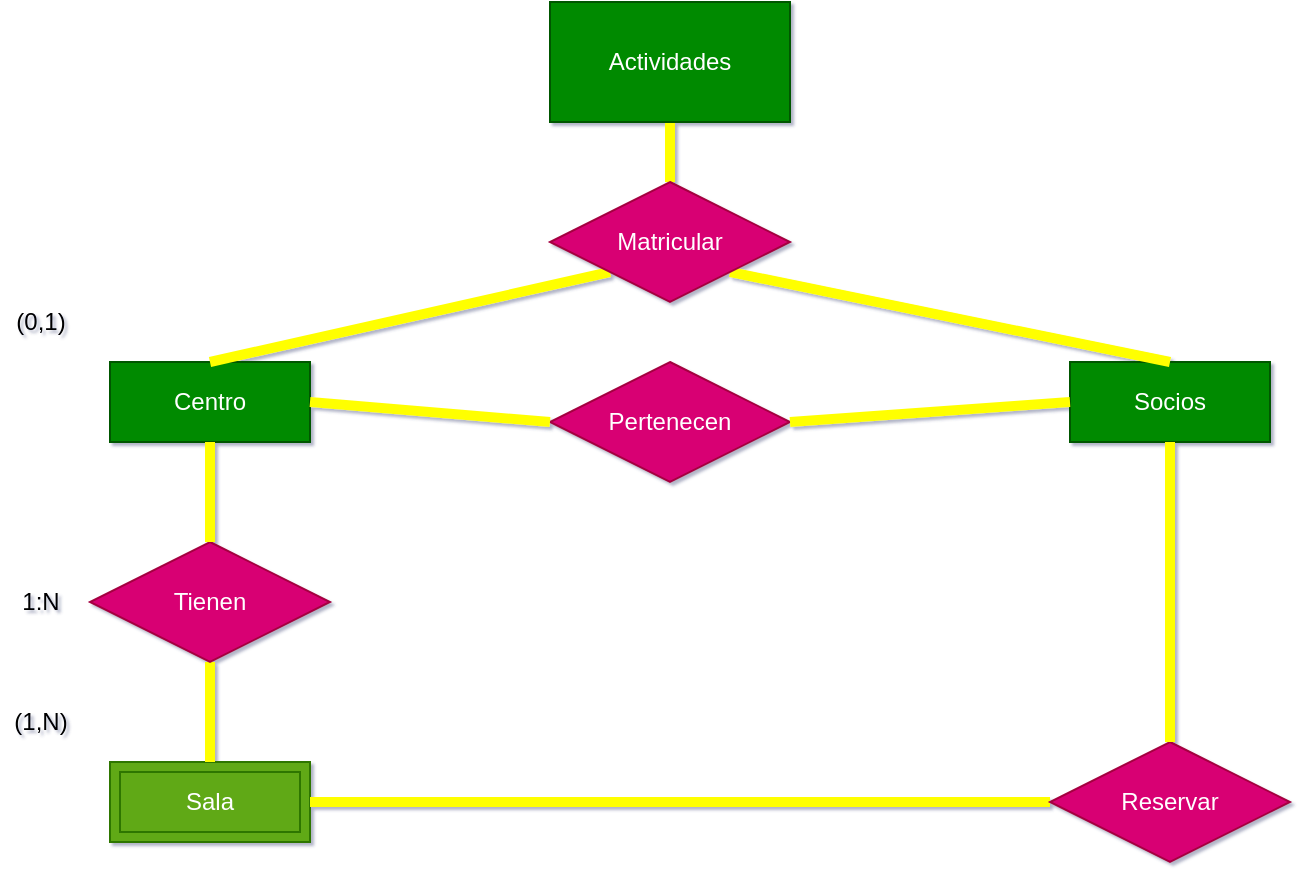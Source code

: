 <mxfile>
    <diagram id="zQtxzxvY0b_rhqpk5B7B" name="Página-1">
        <mxGraphModel dx="1252" dy="607" grid="1" gridSize="10" guides="1" tooltips="1" connect="1" arrows="1" fold="1" page="1" pageScale="1" pageWidth="827" pageHeight="1169" background="#ffffff" math="0" shadow="1">
            <root>
                <mxCell id="0"/>
                <mxCell id="1" parent="0"/>
                <mxCell id="2" value="Centro" style="whiteSpace=wrap;html=1;align=center;fillColor=#008a00;strokeColor=#005700;fontColor=#ffffff;" parent="1" vertex="1">
                    <mxGeometry x="90" y="200" width="100" height="40" as="geometry"/>
                </mxCell>
                <mxCell id="3" value="Socios" style="whiteSpace=wrap;html=1;align=center;fillColor=#008a00;strokeColor=#005700;fontColor=#ffffff;" parent="1" vertex="1">
                    <mxGeometry x="570" y="200" width="100" height="40" as="geometry"/>
                </mxCell>
                <mxCell id="8" value="" style="endArrow=none;html=1;exitX=0.5;exitY=0;exitDx=0;exitDy=0;fontColor=#1D3557;labelBackgroundColor=#F1FAEE;entryX=0;entryY=1;entryDx=0;entryDy=0;rounded=1;strokeWidth=5;strokeColor=#FFFF00;" parent="1" source="2" target="11" edge="1">
                    <mxGeometry relative="1" as="geometry">
                        <mxPoint x="90" y="220" as="sourcePoint"/>
                        <mxPoint x="151.579" y="205.789" as="targetPoint"/>
                    </mxGeometry>
                </mxCell>
                <mxCell id="10" value="" style="endArrow=none;html=1;exitX=0.5;exitY=0;exitDx=0;exitDy=0;fontColor=#1D3557;labelBackgroundColor=#F1FAEE;entryX=1;entryY=1;entryDx=0;entryDy=0;rounded=1;strokeWidth=5;strokeColor=#FFFF00;" parent="1" source="3" target="11" edge="1">
                    <mxGeometry relative="1" as="geometry">
                        <mxPoint x="150" y="250" as="sourcePoint"/>
                        <mxPoint x="210" y="205" as="targetPoint"/>
                    </mxGeometry>
                </mxCell>
                <mxCell id="13" value="" style="edgeStyle=none;orthogonalLoop=1;jettySize=auto;html=1;endArrow=none;fontColor=#1D3557;labelBackgroundColor=#F1FAEE;rounded=1;strokeWidth=5;strokeColor=#FFFF00;" parent="1" source="11" target="12" edge="1">
                    <mxGeometry relative="1" as="geometry"/>
                </mxCell>
                <mxCell id="11" value="Matricular" style="shape=rhombus;perimeter=rhombusPerimeter;whiteSpace=wrap;html=1;align=center;fillColor=#d80073;strokeColor=#A50040;fontColor=#ffffff;" parent="1" vertex="1">
                    <mxGeometry x="310" y="110" width="120" height="60" as="geometry"/>
                </mxCell>
                <mxCell id="12" value="Actividades" style="whiteSpace=wrap;html=1;fillColor=#008a00;strokeColor=#005700;fontColor=#ffffff;" parent="1" vertex="1">
                    <mxGeometry x="310" y="20" width="120" height="60" as="geometry"/>
                </mxCell>
                <mxCell id="14" value="Sala" style="shape=ext;margin=3;double=1;whiteSpace=wrap;html=1;align=center;fillColor=#60a917;strokeColor=#2D7600;fontColor=#ffffff;" parent="1" vertex="1">
                    <mxGeometry x="90" y="400" width="100" height="40" as="geometry"/>
                </mxCell>
                <mxCell id="17" value="" style="edgeStyle=none;orthogonalLoop=1;jettySize=auto;html=1;endArrow=none;fontColor=#1D3557;labelBackgroundColor=#F1FAEE;strokeWidth=5;rounded=1;strokeColor=#FFFF00;" parent="1" source="16" target="14" edge="1">
                    <mxGeometry relative="1" as="geometry"/>
                </mxCell>
                <mxCell id="16" value="Tienen" style="shape=rhombus;perimeter=rhombusPerimeter;whiteSpace=wrap;html=1;align=center;fillColor=#d80073;strokeColor=#A50040;fontColor=#ffffff;" parent="1" vertex="1">
                    <mxGeometry x="80" y="290" width="120" height="60" as="geometry"/>
                </mxCell>
                <mxCell id="20" value="" style="endArrow=none;html=1;exitX=0.5;exitY=1;exitDx=0;exitDy=0;entryX=0.5;entryY=0;entryDx=0;entryDy=0;fontColor=#1D3557;labelBackgroundColor=#F1FAEE;rounded=1;strokeWidth=5;strokeColor=#FFFF00;" parent="1" source="2" target="16" edge="1">
                    <mxGeometry relative="1" as="geometry">
                        <mxPoint x="290" y="250" as="sourcePoint"/>
                        <mxPoint x="220" y="215" as="targetPoint"/>
                    </mxGeometry>
                </mxCell>
                <mxCell id="21" value="" style="endArrow=none;html=1;entryX=1;entryY=0.5;entryDx=0;entryDy=0;exitX=0;exitY=0.5;exitDx=0;exitDy=0;fontColor=#1D3557;labelBackgroundColor=#F1FAEE;rounded=1;strokeWidth=5;strokeColor=#FFFF00;" parent="1" source="22" target="14" edge="1">
                    <mxGeometry relative="1" as="geometry">
                        <mxPoint x="230" y="420" as="sourcePoint"/>
                        <mxPoint x="230" y="225" as="targetPoint"/>
                    </mxGeometry>
                </mxCell>
                <mxCell id="22" value="Reservar" style="shape=rhombus;perimeter=rhombusPerimeter;whiteSpace=wrap;html=1;align=center;fillColor=#d80073;strokeColor=#A50040;fontColor=#ffffff;" parent="1" vertex="1">
                    <mxGeometry x="560" y="390" width="120" height="60" as="geometry"/>
                </mxCell>
                <mxCell id="23" value="" style="endArrow=none;html=1;entryX=0.5;entryY=1;entryDx=0;entryDy=0;fontColor=#1D3557;labelBackgroundColor=#F1FAEE;rounded=1;strokeWidth=5;strokeColor=#FFFF00;exitX=0.5;exitY=0;exitDx=0;exitDy=0;" parent="1" source="22" target="3" edge="1">
                    <mxGeometry relative="1" as="geometry">
                        <mxPoint x="240" y="350" as="sourcePoint"/>
                        <mxPoint x="240" y="235" as="targetPoint"/>
                    </mxGeometry>
                </mxCell>
                <mxCell id="28" value="Pertenecen" style="shape=rhombus;perimeter=rhombusPerimeter;whiteSpace=wrap;html=1;align=center;rounded=0;sketch=0;fontColor=#ffffff;strokeColor=#A50040;fillColor=#d80073;" parent="1" vertex="1">
                    <mxGeometry x="310" y="200" width="120" height="60" as="geometry"/>
                </mxCell>
                <mxCell id="31" value="" style="endArrow=none;html=1;exitX=1;exitY=0.5;exitDx=0;exitDy=0;fontColor=#1D3557;curved=1;labelBackgroundColor=#F1FAEE;entryX=0;entryY=0.5;entryDx=0;entryDy=0;strokeColor=#FFFF00;strokeWidth=5;" parent="1" source="2" target="28" edge="1">
                    <mxGeometry relative="1" as="geometry">
                        <mxPoint x="222.96" y="324.02" as="sourcePoint"/>
                        <mxPoint x="130" y="220" as="targetPoint"/>
                    </mxGeometry>
                </mxCell>
                <mxCell id="32" value="" style="endArrow=none;html=1;exitX=1;exitY=0.5;exitDx=0;exitDy=0;fontColor=#1D3557;curved=1;labelBackgroundColor=#F1FAEE;entryX=0;entryY=0.5;entryDx=0;entryDy=0;strokeColor=#FFFF00;strokeWidth=5;" parent="1" source="28" target="3" edge="1">
                    <mxGeometry relative="1" as="geometry">
                        <mxPoint x="120" y="230" as="sourcePoint"/>
                        <mxPoint x="147.5" y="225" as="targetPoint"/>
                    </mxGeometry>
                </mxCell>
                <mxCell id="36" value="&lt;font color=&quot;#000000&quot;&gt;(0,1)&lt;/font&gt;" style="text;html=1;align=center;verticalAlign=middle;resizable=0;points=[];autosize=1;strokeColor=none;" vertex="1" parent="1">
                    <mxGeometry x="35" y="170" width="40" height="20" as="geometry"/>
                </mxCell>
                <mxCell id="37" value="&lt;font color=&quot;#000000&quot;&gt;(1,N)&lt;/font&gt;" style="text;html=1;align=center;verticalAlign=middle;resizable=0;points=[];autosize=1;strokeColor=none;" vertex="1" parent="1">
                    <mxGeometry x="35" y="370" width="40" height="20" as="geometry"/>
                </mxCell>
                <mxCell id="38" value="&lt;font color=&quot;#000000&quot;&gt;1:N&lt;/font&gt;" style="text;html=1;align=center;verticalAlign=middle;resizable=0;points=[];autosize=1;strokeColor=none;" vertex="1" parent="1">
                    <mxGeometry x="40" y="310" width="30" height="20" as="geometry"/>
                </mxCell>
            </root>
        </mxGraphModel>
    </diagram>
</mxfile>